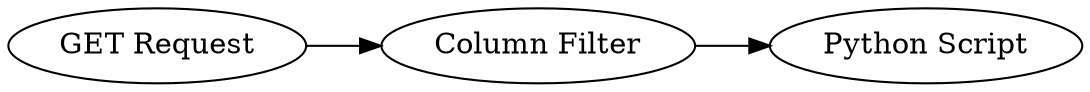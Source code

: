 digraph {
	3 [label="GET Request"]
	5 [label="Python Script"]
	7 [label="Column Filter"]
	3 -> 7
	7 -> 5
	rankdir=LR
}

